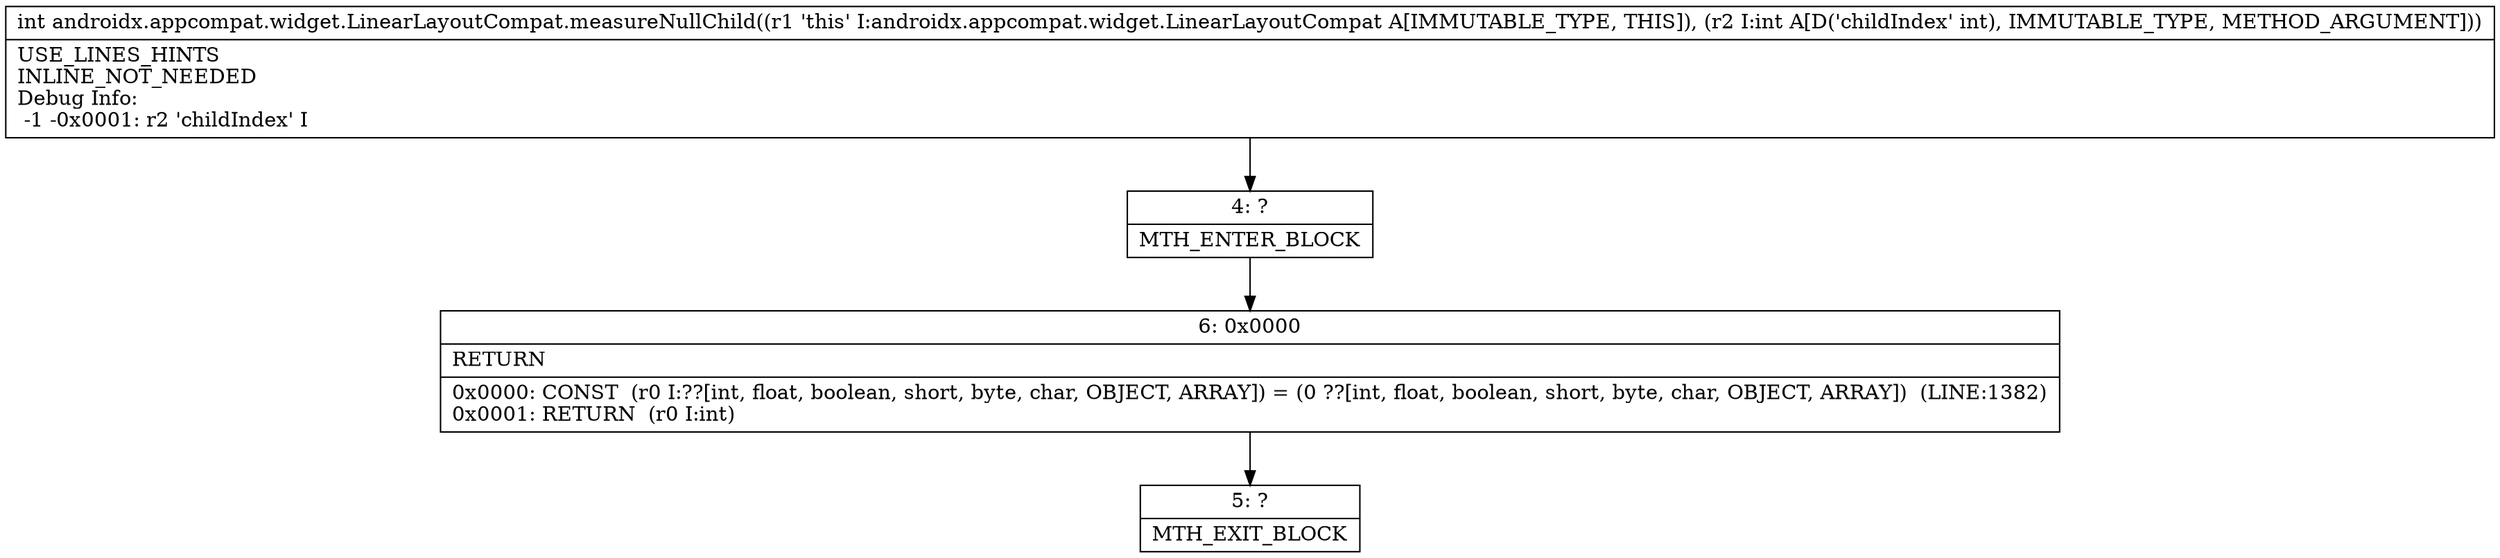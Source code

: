 digraph "CFG forandroidx.appcompat.widget.LinearLayoutCompat.measureNullChild(I)I" {
Node_4 [shape=record,label="{4\:\ ?|MTH_ENTER_BLOCK\l}"];
Node_6 [shape=record,label="{6\:\ 0x0000|RETURN\l|0x0000: CONST  (r0 I:??[int, float, boolean, short, byte, char, OBJECT, ARRAY]) = (0 ??[int, float, boolean, short, byte, char, OBJECT, ARRAY])  (LINE:1382)\l0x0001: RETURN  (r0 I:int) \l}"];
Node_5 [shape=record,label="{5\:\ ?|MTH_EXIT_BLOCK\l}"];
MethodNode[shape=record,label="{int androidx.appcompat.widget.LinearLayoutCompat.measureNullChild((r1 'this' I:androidx.appcompat.widget.LinearLayoutCompat A[IMMUTABLE_TYPE, THIS]), (r2 I:int A[D('childIndex' int), IMMUTABLE_TYPE, METHOD_ARGUMENT]))  | USE_LINES_HINTS\lINLINE_NOT_NEEDED\lDebug Info:\l  \-1 \-0x0001: r2 'childIndex' I\l}"];
MethodNode -> Node_4;Node_4 -> Node_6;
Node_6 -> Node_5;
}

